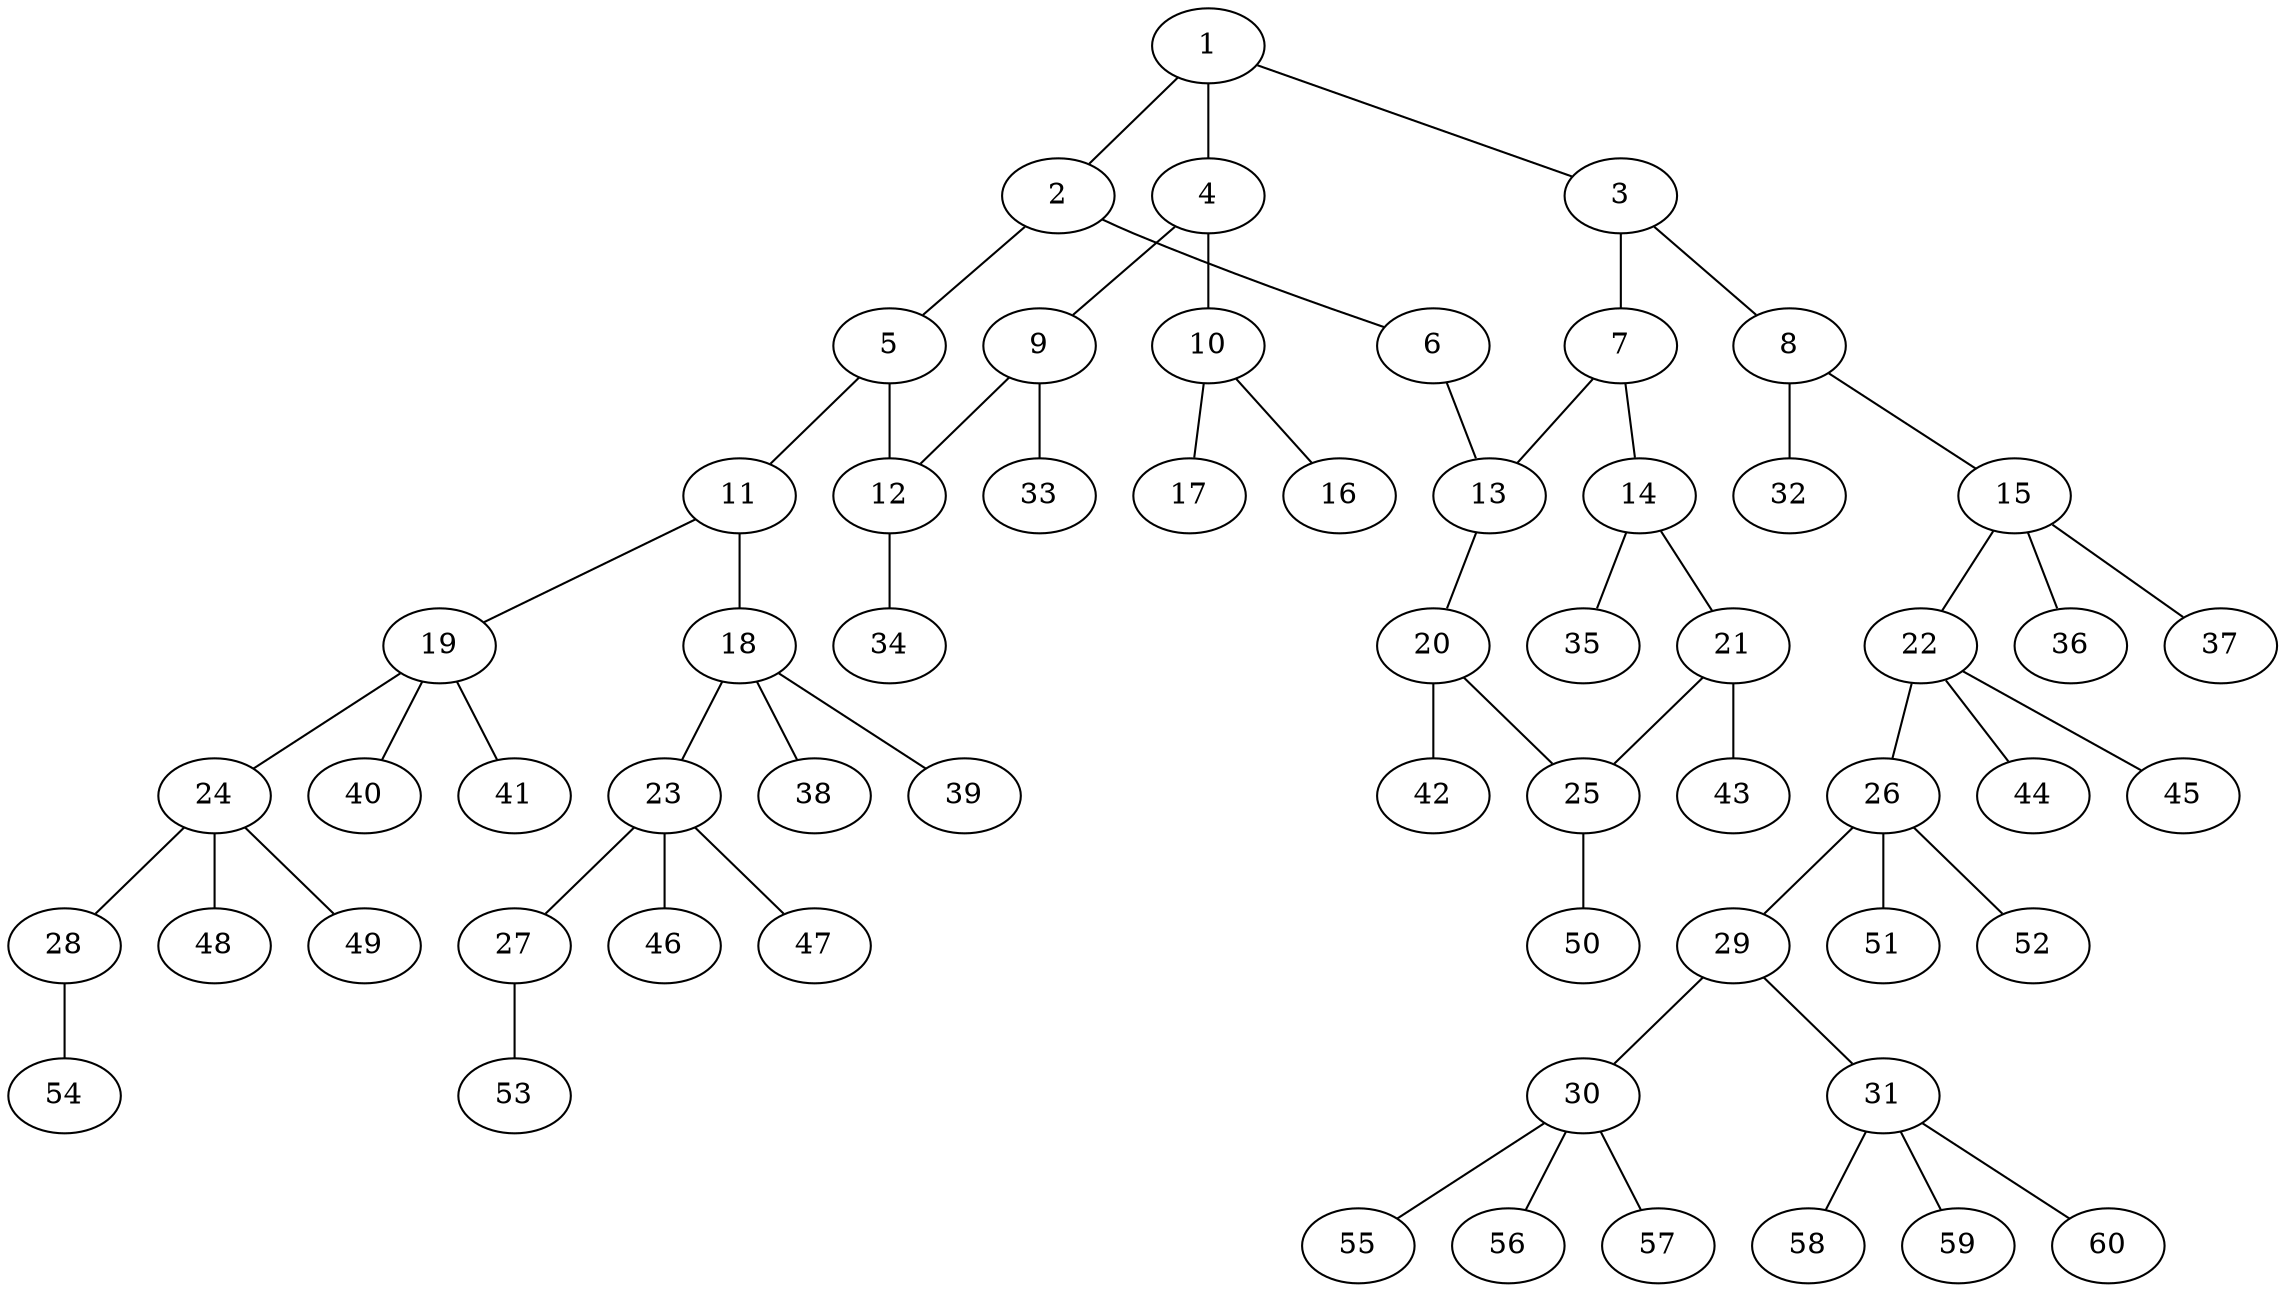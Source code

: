 graph molecule_3454 {
	1	 [chem=C];
	2	 [chem=C];
	1 -- 2	 [valence=1];
	3	 [chem=C];
	1 -- 3	 [valence=2];
	4	 [chem=C];
	1 -- 4	 [valence=1];
	5	 [chem=C];
	2 -- 5	 [valence=1];
	6	 [chem=N];
	2 -- 6	 [valence=2];
	7	 [chem=C];
	3 -- 7	 [valence=1];
	8	 [chem=N];
	3 -- 8	 [valence=1];
	9	 [chem=C];
	4 -- 9	 [valence=2];
	10	 [chem=N];
	4 -- 10	 [valence=1];
	11	 [chem=N];
	5 -- 11	 [valence=1];
	12	 [chem=C];
	5 -- 12	 [valence=2];
	13	 [chem=C];
	6 -- 13	 [valence=1];
	7 -- 13	 [valence=2];
	14	 [chem=C];
	7 -- 14	 [valence=1];
	15	 [chem=C];
	8 -- 15	 [valence=1];
	32	 [chem=H];
	8 -- 32	 [valence=1];
	9 -- 12	 [valence=1];
	33	 [chem=H];
	9 -- 33	 [valence=1];
	16	 [chem=O];
	10 -- 16	 [valence=2];
	17	 [chem=O];
	10 -- 17	 [valence=1];
	18	 [chem=C];
	11 -- 18	 [valence=1];
	19	 [chem=C];
	11 -- 19	 [valence=1];
	34	 [chem=H];
	12 -- 34	 [valence=1];
	20	 [chem=C];
	13 -- 20	 [valence=1];
	21	 [chem=C];
	14 -- 21	 [valence=2];
	35	 [chem=H];
	14 -- 35	 [valence=1];
	22	 [chem=C];
	15 -- 22	 [valence=1];
	36	 [chem=H];
	15 -- 36	 [valence=1];
	37	 [chem=H];
	15 -- 37	 [valence=1];
	23	 [chem=C];
	18 -- 23	 [valence=1];
	38	 [chem=H];
	18 -- 38	 [valence=1];
	39	 [chem=H];
	18 -- 39	 [valence=1];
	24	 [chem=C];
	19 -- 24	 [valence=1];
	40	 [chem=H];
	19 -- 40	 [valence=1];
	41	 [chem=H];
	19 -- 41	 [valence=1];
	25	 [chem=C];
	20 -- 25	 [valence=2];
	42	 [chem=H];
	20 -- 42	 [valence=1];
	21 -- 25	 [valence=1];
	43	 [chem=H];
	21 -- 43	 [valence=1];
	26	 [chem=C];
	22 -- 26	 [valence=1];
	44	 [chem=H];
	22 -- 44	 [valence=1];
	45	 [chem=H];
	22 -- 45	 [valence=1];
	27	 [chem=O];
	23 -- 27	 [valence=1];
	46	 [chem=H];
	23 -- 46	 [valence=1];
	47	 [chem=H];
	23 -- 47	 [valence=1];
	28	 [chem=O];
	24 -- 28	 [valence=1];
	48	 [chem=H];
	24 -- 48	 [valence=1];
	49	 [chem=H];
	24 -- 49	 [valence=1];
	50	 [chem=H];
	25 -- 50	 [valence=1];
	29	 [chem=N];
	26 -- 29	 [valence=1];
	51	 [chem=H];
	26 -- 51	 [valence=1];
	52	 [chem=H];
	26 -- 52	 [valence=1];
	53	 [chem=H];
	27 -- 53	 [valence=1];
	54	 [chem=H];
	28 -- 54	 [valence=1];
	30	 [chem=C];
	29 -- 30	 [valence=1];
	31	 [chem=C];
	29 -- 31	 [valence=1];
	55	 [chem=H];
	30 -- 55	 [valence=1];
	56	 [chem=H];
	30 -- 56	 [valence=1];
	57	 [chem=H];
	30 -- 57	 [valence=1];
	58	 [chem=H];
	31 -- 58	 [valence=1];
	59	 [chem=H];
	31 -- 59	 [valence=1];
	60	 [chem=H];
	31 -- 60	 [valence=1];
}
